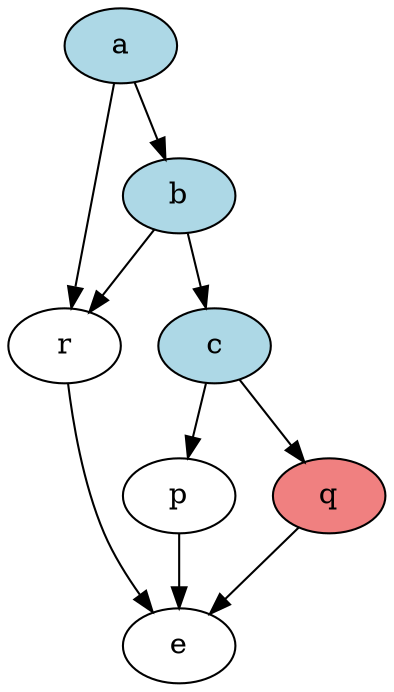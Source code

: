 digraph {
    a -> b [];
    a -> r [];
    b -> c [];
    b -> r [];
    c -> p [];
    c -> q [];
    p -> e [];
    q -> e [];
    r -> e [];

    a [style = filled, fillcolor = lightblue];
    b [style = filled, fillcolor = lightblue];
    c [style = filled, fillcolor = lightblue];

    q [style = filled, fillcolor = lightcoral];
}
